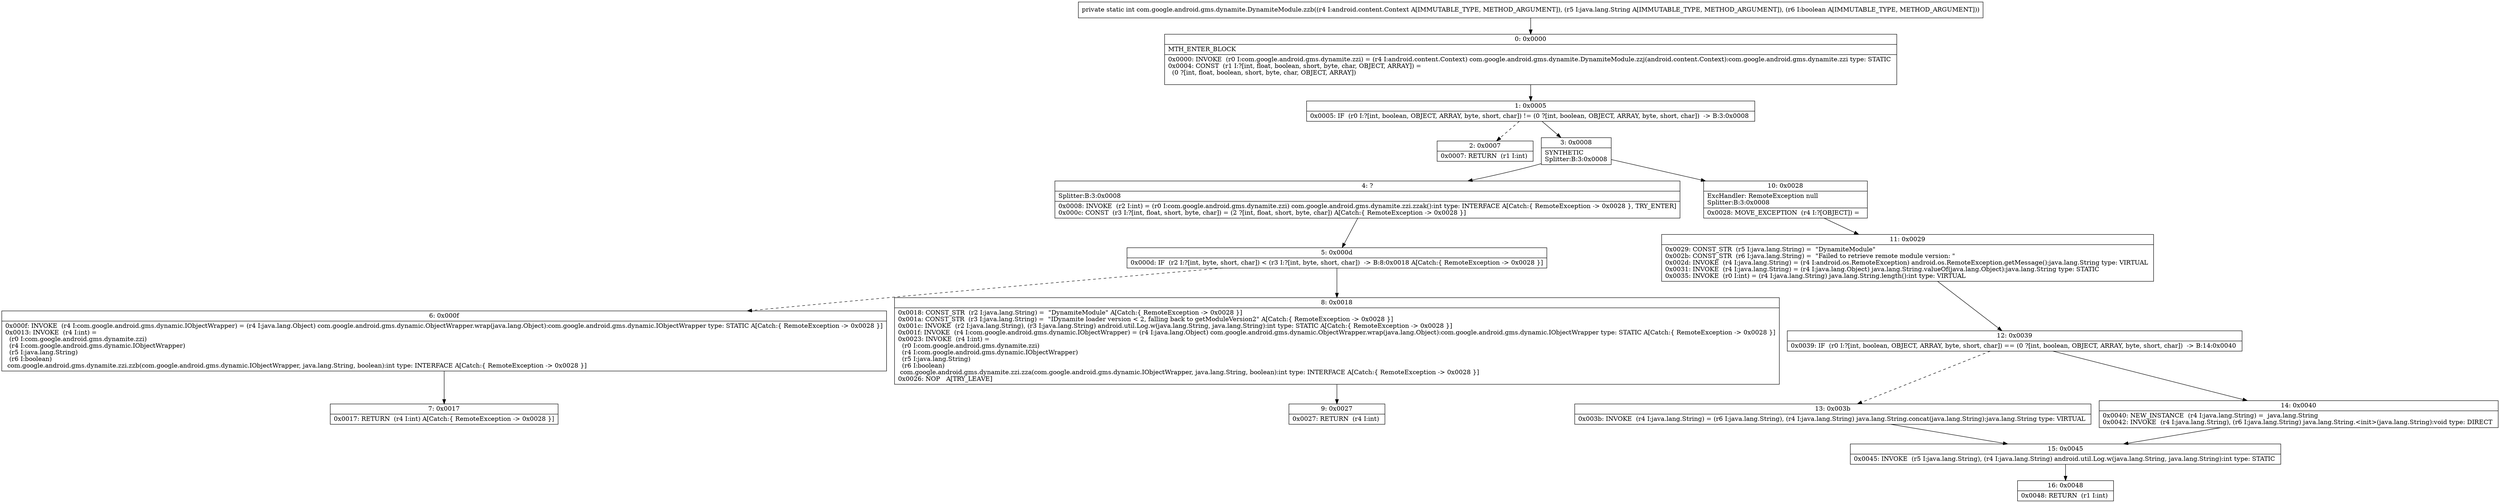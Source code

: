 digraph "CFG forcom.google.android.gms.dynamite.DynamiteModule.zzb(Landroid\/content\/Context;Ljava\/lang\/String;Z)I" {
Node_0 [shape=record,label="{0\:\ 0x0000|MTH_ENTER_BLOCK\l|0x0000: INVOKE  (r0 I:com.google.android.gms.dynamite.zzi) = (r4 I:android.content.Context) com.google.android.gms.dynamite.DynamiteModule.zzj(android.content.Context):com.google.android.gms.dynamite.zzi type: STATIC \l0x0004: CONST  (r1 I:?[int, float, boolean, short, byte, char, OBJECT, ARRAY]) = \l  (0 ?[int, float, boolean, short, byte, char, OBJECT, ARRAY])\l \l}"];
Node_1 [shape=record,label="{1\:\ 0x0005|0x0005: IF  (r0 I:?[int, boolean, OBJECT, ARRAY, byte, short, char]) != (0 ?[int, boolean, OBJECT, ARRAY, byte, short, char])  \-\> B:3:0x0008 \l}"];
Node_2 [shape=record,label="{2\:\ 0x0007|0x0007: RETURN  (r1 I:int) \l}"];
Node_3 [shape=record,label="{3\:\ 0x0008|SYNTHETIC\lSplitter:B:3:0x0008\l}"];
Node_4 [shape=record,label="{4\:\ ?|Splitter:B:3:0x0008\l|0x0008: INVOKE  (r2 I:int) = (r0 I:com.google.android.gms.dynamite.zzi) com.google.android.gms.dynamite.zzi.zzak():int type: INTERFACE A[Catch:\{ RemoteException \-\> 0x0028 \}, TRY_ENTER]\l0x000c: CONST  (r3 I:?[int, float, short, byte, char]) = (2 ?[int, float, short, byte, char]) A[Catch:\{ RemoteException \-\> 0x0028 \}]\l}"];
Node_5 [shape=record,label="{5\:\ 0x000d|0x000d: IF  (r2 I:?[int, byte, short, char]) \< (r3 I:?[int, byte, short, char])  \-\> B:8:0x0018 A[Catch:\{ RemoteException \-\> 0x0028 \}]\l}"];
Node_6 [shape=record,label="{6\:\ 0x000f|0x000f: INVOKE  (r4 I:com.google.android.gms.dynamic.IObjectWrapper) = (r4 I:java.lang.Object) com.google.android.gms.dynamic.ObjectWrapper.wrap(java.lang.Object):com.google.android.gms.dynamic.IObjectWrapper type: STATIC A[Catch:\{ RemoteException \-\> 0x0028 \}]\l0x0013: INVOKE  (r4 I:int) = \l  (r0 I:com.google.android.gms.dynamite.zzi)\l  (r4 I:com.google.android.gms.dynamic.IObjectWrapper)\l  (r5 I:java.lang.String)\l  (r6 I:boolean)\l com.google.android.gms.dynamite.zzi.zzb(com.google.android.gms.dynamic.IObjectWrapper, java.lang.String, boolean):int type: INTERFACE A[Catch:\{ RemoteException \-\> 0x0028 \}]\l}"];
Node_7 [shape=record,label="{7\:\ 0x0017|0x0017: RETURN  (r4 I:int) A[Catch:\{ RemoteException \-\> 0x0028 \}]\l}"];
Node_8 [shape=record,label="{8\:\ 0x0018|0x0018: CONST_STR  (r2 I:java.lang.String) =  \"DynamiteModule\" A[Catch:\{ RemoteException \-\> 0x0028 \}]\l0x001a: CONST_STR  (r3 I:java.lang.String) =  \"IDynamite loader version \< 2, falling back to getModuleVersion2\" A[Catch:\{ RemoteException \-\> 0x0028 \}]\l0x001c: INVOKE  (r2 I:java.lang.String), (r3 I:java.lang.String) android.util.Log.w(java.lang.String, java.lang.String):int type: STATIC A[Catch:\{ RemoteException \-\> 0x0028 \}]\l0x001f: INVOKE  (r4 I:com.google.android.gms.dynamic.IObjectWrapper) = (r4 I:java.lang.Object) com.google.android.gms.dynamic.ObjectWrapper.wrap(java.lang.Object):com.google.android.gms.dynamic.IObjectWrapper type: STATIC A[Catch:\{ RemoteException \-\> 0x0028 \}]\l0x0023: INVOKE  (r4 I:int) = \l  (r0 I:com.google.android.gms.dynamite.zzi)\l  (r4 I:com.google.android.gms.dynamic.IObjectWrapper)\l  (r5 I:java.lang.String)\l  (r6 I:boolean)\l com.google.android.gms.dynamite.zzi.zza(com.google.android.gms.dynamic.IObjectWrapper, java.lang.String, boolean):int type: INTERFACE A[Catch:\{ RemoteException \-\> 0x0028 \}]\l0x0026: NOP   A[TRY_LEAVE]\l}"];
Node_9 [shape=record,label="{9\:\ 0x0027|0x0027: RETURN  (r4 I:int) \l}"];
Node_10 [shape=record,label="{10\:\ 0x0028|ExcHandler: RemoteException null\lSplitter:B:3:0x0008\l|0x0028: MOVE_EXCEPTION  (r4 I:?[OBJECT]) =  \l}"];
Node_11 [shape=record,label="{11\:\ 0x0029|0x0029: CONST_STR  (r5 I:java.lang.String) =  \"DynamiteModule\" \l0x002b: CONST_STR  (r6 I:java.lang.String) =  \"Failed to retrieve remote module version: \" \l0x002d: INVOKE  (r4 I:java.lang.String) = (r4 I:android.os.RemoteException) android.os.RemoteException.getMessage():java.lang.String type: VIRTUAL \l0x0031: INVOKE  (r4 I:java.lang.String) = (r4 I:java.lang.Object) java.lang.String.valueOf(java.lang.Object):java.lang.String type: STATIC \l0x0035: INVOKE  (r0 I:int) = (r4 I:java.lang.String) java.lang.String.length():int type: VIRTUAL \l}"];
Node_12 [shape=record,label="{12\:\ 0x0039|0x0039: IF  (r0 I:?[int, boolean, OBJECT, ARRAY, byte, short, char]) == (0 ?[int, boolean, OBJECT, ARRAY, byte, short, char])  \-\> B:14:0x0040 \l}"];
Node_13 [shape=record,label="{13\:\ 0x003b|0x003b: INVOKE  (r4 I:java.lang.String) = (r6 I:java.lang.String), (r4 I:java.lang.String) java.lang.String.concat(java.lang.String):java.lang.String type: VIRTUAL \l}"];
Node_14 [shape=record,label="{14\:\ 0x0040|0x0040: NEW_INSTANCE  (r4 I:java.lang.String) =  java.lang.String \l0x0042: INVOKE  (r4 I:java.lang.String), (r6 I:java.lang.String) java.lang.String.\<init\>(java.lang.String):void type: DIRECT \l}"];
Node_15 [shape=record,label="{15\:\ 0x0045|0x0045: INVOKE  (r5 I:java.lang.String), (r4 I:java.lang.String) android.util.Log.w(java.lang.String, java.lang.String):int type: STATIC \l}"];
Node_16 [shape=record,label="{16\:\ 0x0048|0x0048: RETURN  (r1 I:int) \l}"];
MethodNode[shape=record,label="{private static int com.google.android.gms.dynamite.DynamiteModule.zzb((r4 I:android.content.Context A[IMMUTABLE_TYPE, METHOD_ARGUMENT]), (r5 I:java.lang.String A[IMMUTABLE_TYPE, METHOD_ARGUMENT]), (r6 I:boolean A[IMMUTABLE_TYPE, METHOD_ARGUMENT])) }"];
MethodNode -> Node_0;
Node_0 -> Node_1;
Node_1 -> Node_2[style=dashed];
Node_1 -> Node_3;
Node_3 -> Node_4;
Node_3 -> Node_10;
Node_4 -> Node_5;
Node_5 -> Node_6[style=dashed];
Node_5 -> Node_8;
Node_6 -> Node_7;
Node_8 -> Node_9;
Node_10 -> Node_11;
Node_11 -> Node_12;
Node_12 -> Node_13[style=dashed];
Node_12 -> Node_14;
Node_13 -> Node_15;
Node_14 -> Node_15;
Node_15 -> Node_16;
}


